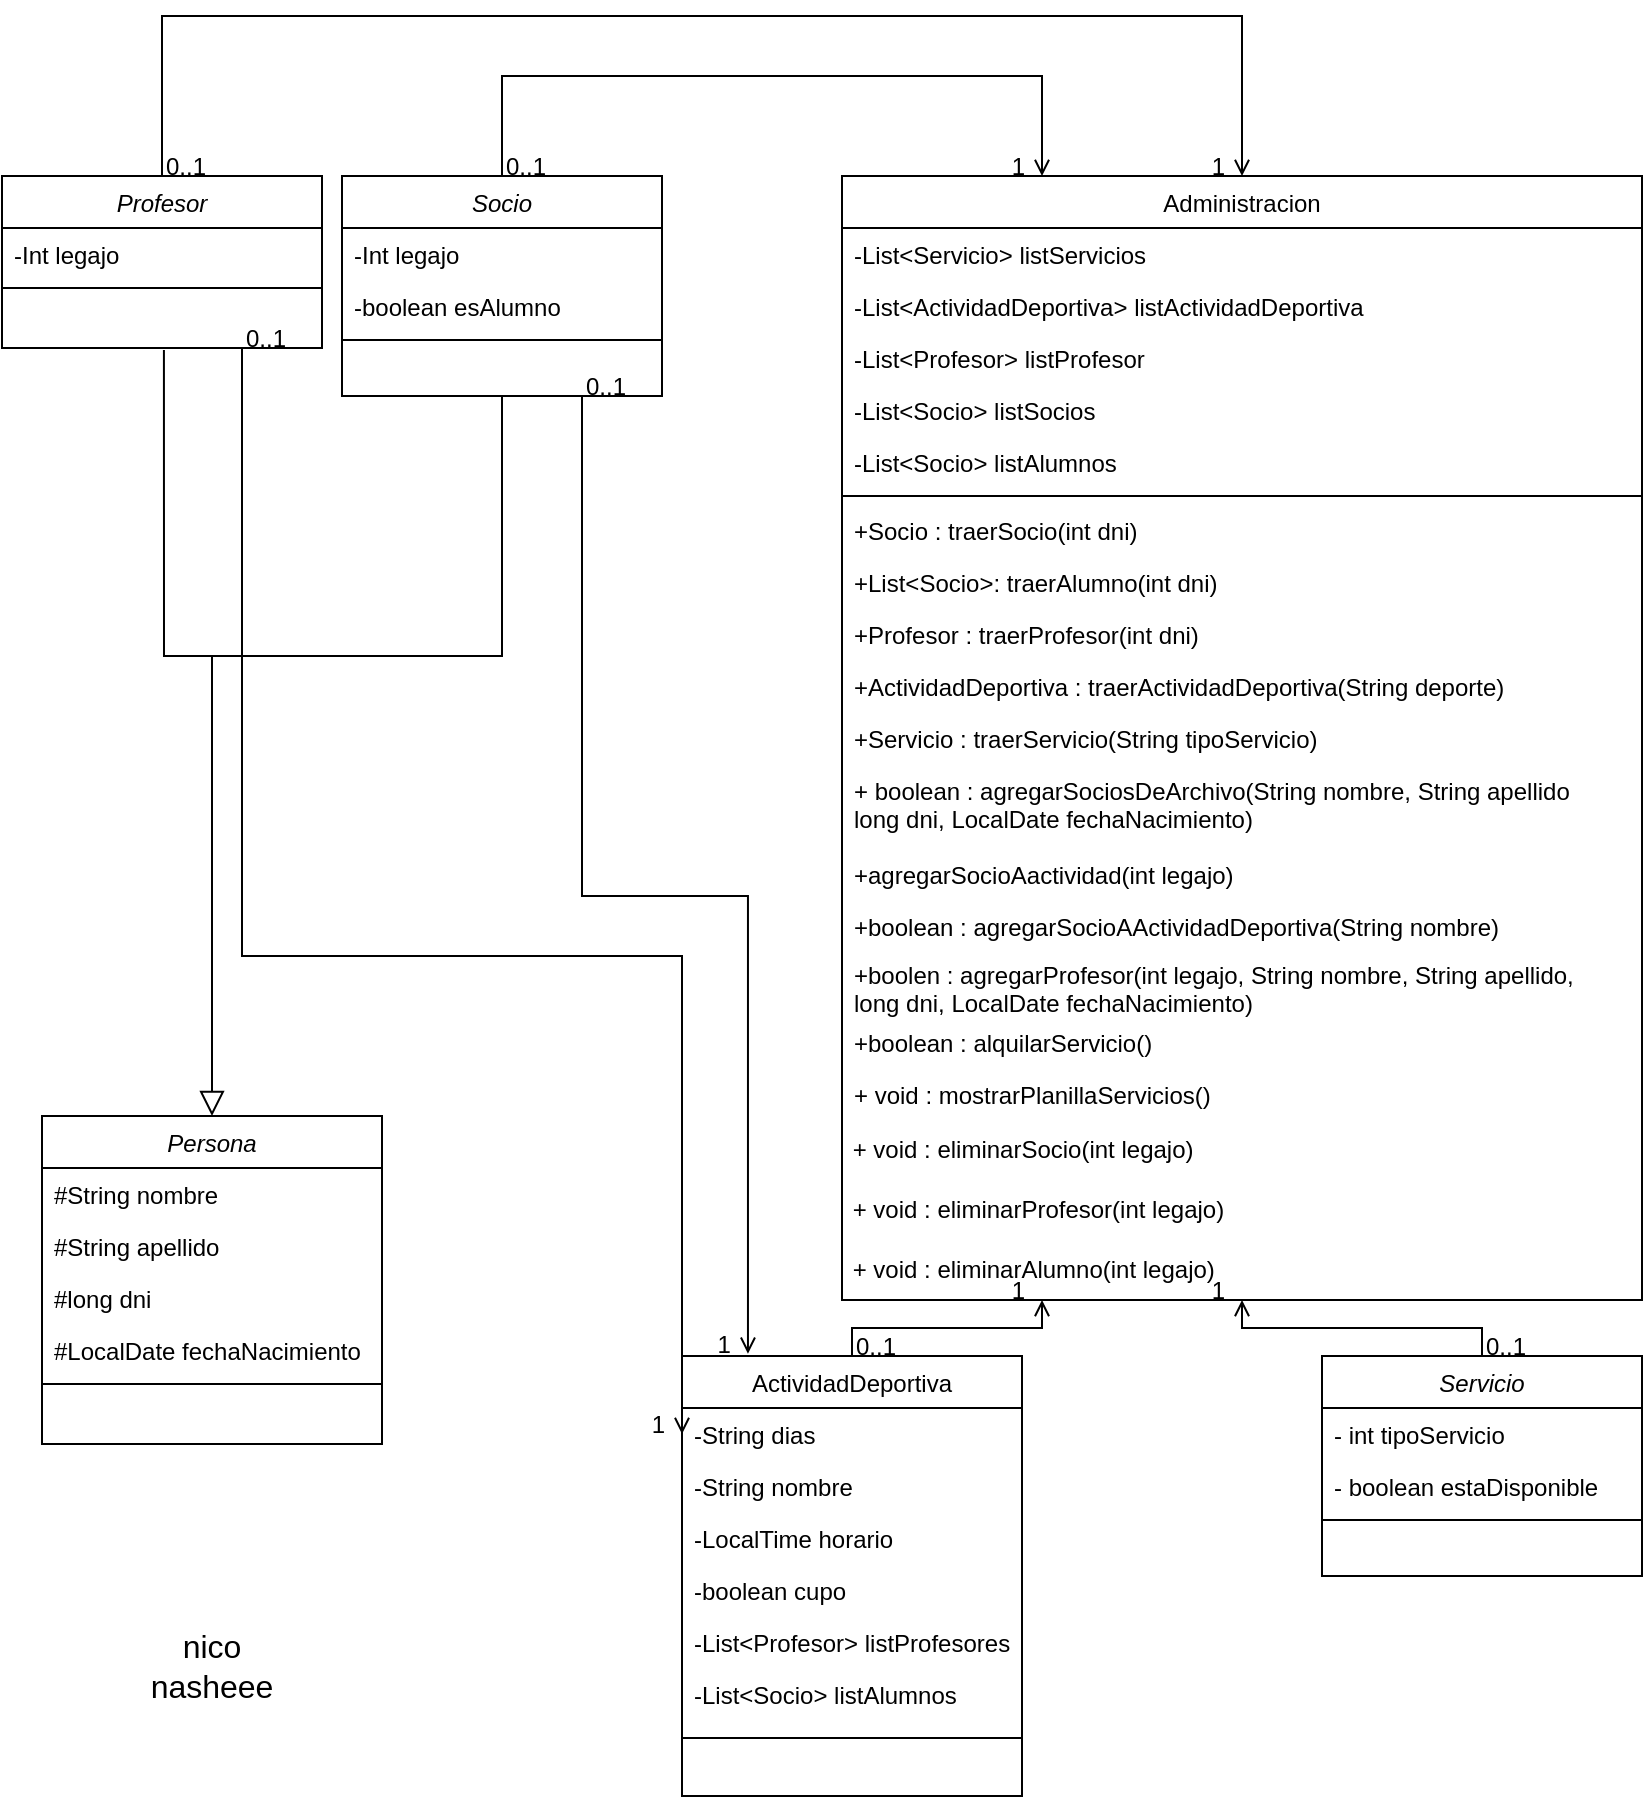 <mxfile version="20.5.3" type="google" pages="2"><diagram id="C5RBs43oDa-KdzZeNtuy" name="Page-1"><mxGraphModel grid="1" page="1" gridSize="10" guides="1" tooltips="1" connect="1" arrows="1" fold="1" pageScale="1" pageWidth="827" pageHeight="1169" math="0" shadow="0"><root><mxCell id="WIyWlLk6GJQsqaUBKTNV-0"/><mxCell id="WIyWlLk6GJQsqaUBKTNV-1" parent="WIyWlLk6GJQsqaUBKTNV-0"/><mxCell id="zkfFHV4jXpPFQw0GAbJ--0" value="Servicio" style="swimlane;fontStyle=2;align=center;verticalAlign=top;childLayout=stackLayout;horizontal=1;startSize=26;horizontalStack=0;resizeParent=1;resizeLast=0;collapsible=1;marginBottom=0;rounded=0;shadow=0;strokeWidth=1;" vertex="1" parent="WIyWlLk6GJQsqaUBKTNV-1"><mxGeometry x="660" y="690" width="160" height="110" as="geometry"><mxRectangle x="230" y="140" width="160" height="26" as="alternateBounds"/></mxGeometry></mxCell><mxCell id="zkfFHV4jXpPFQw0GAbJ--1" value="- int tipoServicio" style="text;align=left;verticalAlign=top;spacingLeft=4;spacingRight=4;overflow=hidden;rotatable=0;points=[[0,0.5],[1,0.5]];portConstraint=eastwest;" vertex="1" parent="zkfFHV4jXpPFQw0GAbJ--0"><mxGeometry y="26" width="160" height="26" as="geometry"/></mxCell><mxCell id="zkfFHV4jXpPFQw0GAbJ--2" value="- boolean estaDisponible" style="text;align=left;verticalAlign=top;spacingLeft=4;spacingRight=4;overflow=hidden;rotatable=0;points=[[0,0.5],[1,0.5]];portConstraint=eastwest;rounded=0;shadow=0;html=0;" vertex="1" parent="zkfFHV4jXpPFQw0GAbJ--0"><mxGeometry y="52" width="160" height="26" as="geometry"/></mxCell><mxCell id="zkfFHV4jXpPFQw0GAbJ--4" value="" style="line;html=1;strokeWidth=1;align=left;verticalAlign=middle;spacingTop=-1;spacingLeft=3;spacingRight=3;rotatable=0;labelPosition=right;points=[];portConstraint=eastwest;" vertex="1" parent="zkfFHV4jXpPFQw0GAbJ--0"><mxGeometry y="78" width="160" height="8" as="geometry"/></mxCell><mxCell id="zkfFHV4jXpPFQw0GAbJ--6" value="ActividadDeportiva" style="swimlane;fontStyle=0;align=center;verticalAlign=top;childLayout=stackLayout;horizontal=1;startSize=26;horizontalStack=0;resizeParent=1;resizeLast=0;collapsible=1;marginBottom=0;rounded=0;shadow=0;strokeWidth=1;" vertex="1" parent="WIyWlLk6GJQsqaUBKTNV-1"><mxGeometry x="340" y="690" width="170" height="220" as="geometry"><mxRectangle x="130" y="380" width="160" height="26" as="alternateBounds"/></mxGeometry></mxCell><mxCell id="zkfFHV4jXpPFQw0GAbJ--7" value="-String dias" style="text;align=left;verticalAlign=top;spacingLeft=4;spacingRight=4;overflow=hidden;rotatable=0;points=[[0,0.5],[1,0.5]];portConstraint=eastwest;" vertex="1" parent="zkfFHV4jXpPFQw0GAbJ--6"><mxGeometry y="26" width="170" height="26" as="geometry"/></mxCell><mxCell id="XNE0qg87pWmB5Pl_UEGd-1" value="-String nombre" style="text;align=left;verticalAlign=top;spacingLeft=4;spacingRight=4;overflow=hidden;rotatable=0;points=[[0,0.5],[1,0.5]];portConstraint=eastwest;" vertex="1" parent="zkfFHV4jXpPFQw0GAbJ--6"><mxGeometry y="52" width="170" height="26" as="geometry"/></mxCell><mxCell id="zkfFHV4jXpPFQw0GAbJ--8" value="-LocalTime horario" style="text;align=left;verticalAlign=top;spacingLeft=4;spacingRight=4;overflow=hidden;rotatable=0;points=[[0,0.5],[1,0.5]];portConstraint=eastwest;rounded=0;shadow=0;html=0;" vertex="1" parent="zkfFHV4jXpPFQw0GAbJ--6"><mxGeometry y="78" width="170" height="26" as="geometry"/></mxCell><mxCell id="x17f25Rz8m3XUP8ivIqx-34" value="-boolean cupo" style="text;align=left;verticalAlign=top;spacingLeft=4;spacingRight=4;overflow=hidden;rotatable=0;points=[[0,0.5],[1,0.5]];portConstraint=eastwest;rounded=0;shadow=0;html=0;" vertex="1" parent="zkfFHV4jXpPFQw0GAbJ--6"><mxGeometry y="104" width="170" height="26" as="geometry"/></mxCell><mxCell id="x17f25Rz8m3XUP8ivIqx-70" value="-List&lt;Profesor&gt; listProfesores" style="text;align=left;verticalAlign=top;spacingLeft=4;spacingRight=4;overflow=hidden;rotatable=0;points=[[0,0.5],[1,0.5]];portConstraint=eastwest;rounded=0;shadow=0;html=0;" vertex="1" parent="zkfFHV4jXpPFQw0GAbJ--6"><mxGeometry y="130" width="170" height="26" as="geometry"/></mxCell><mxCell id="x17f25Rz8m3XUP8ivIqx-69" value="-List&lt;Socio&gt; listAlumnos" style="text;align=left;verticalAlign=top;spacingLeft=4;spacingRight=4;overflow=hidden;rotatable=0;points=[[0,0.5],[1,0.5]];portConstraint=eastwest;rounded=0;shadow=0;html=0;" vertex="1" parent="zkfFHV4jXpPFQw0GAbJ--6"><mxGeometry y="156" width="170" height="26" as="geometry"/></mxCell><mxCell id="zkfFHV4jXpPFQw0GAbJ--9" value="" style="line;html=1;strokeWidth=1;align=left;verticalAlign=middle;spacingTop=-1;spacingLeft=3;spacingRight=3;rotatable=0;labelPosition=right;points=[];portConstraint=eastwest;" vertex="1" parent="zkfFHV4jXpPFQw0GAbJ--6"><mxGeometry y="182" width="170" height="18" as="geometry"/></mxCell><mxCell id="zkfFHV4jXpPFQw0GAbJ--17" value="Administracion" style="swimlane;fontStyle=0;align=center;verticalAlign=top;childLayout=stackLayout;horizontal=1;startSize=26;horizontalStack=0;resizeParent=1;resizeLast=0;collapsible=1;marginBottom=0;rounded=0;shadow=0;strokeWidth=1;" vertex="1" parent="WIyWlLk6GJQsqaUBKTNV-1"><mxGeometry x="420" y="100" width="400" height="562" as="geometry"><mxRectangle x="550" y="140" width="160" height="26" as="alternateBounds"/></mxGeometry></mxCell><mxCell id="zkfFHV4jXpPFQw0GAbJ--18" value="-List&lt;Servicio&gt; listServicios" style="text;align=left;verticalAlign=top;spacingLeft=4;spacingRight=4;overflow=hidden;rotatable=0;points=[[0,0.5],[1,0.5]];portConstraint=eastwest;" vertex="1" parent="zkfFHV4jXpPFQw0GAbJ--17"><mxGeometry y="26" width="400" height="26" as="geometry"/></mxCell><mxCell id="XNE0qg87pWmB5Pl_UEGd-0" value="-List&lt;ActividadDeportiva&gt; listActividadDeportiva" style="text;align=left;verticalAlign=top;spacingLeft=4;spacingRight=4;overflow=hidden;rotatable=0;points=[[0,0.5],[1,0.5]];portConstraint=eastwest;rounded=0;shadow=0;html=0;" vertex="1" parent="zkfFHV4jXpPFQw0GAbJ--17"><mxGeometry y="52" width="400" height="26" as="geometry"/></mxCell><mxCell id="zkfFHV4jXpPFQw0GAbJ--19" value="-List&lt;Profesor&gt; listProfesor" style="text;align=left;verticalAlign=top;spacingLeft=4;spacingRight=4;overflow=hidden;rotatable=0;points=[[0,0.5],[1,0.5]];portConstraint=eastwest;rounded=0;shadow=0;html=0;" vertex="1" parent="zkfFHV4jXpPFQw0GAbJ--17"><mxGeometry y="78" width="400" height="26" as="geometry"/></mxCell><mxCell id="zkfFHV4jXpPFQw0GAbJ--20" value="-List&lt;Socio&gt; listSocios" style="text;align=left;verticalAlign=top;spacingLeft=4;spacingRight=4;overflow=hidden;rotatable=0;points=[[0,0.5],[1,0.5]];portConstraint=eastwest;rounded=0;shadow=0;html=0;" vertex="1" parent="zkfFHV4jXpPFQw0GAbJ--17"><mxGeometry y="104" width="400" height="26" as="geometry"/></mxCell><mxCell id="zkfFHV4jXpPFQw0GAbJ--21" value="-List&lt;Socio&gt; listAlumnos" style="text;align=left;verticalAlign=top;spacingLeft=4;spacingRight=4;overflow=hidden;rotatable=0;points=[[0,0.5],[1,0.5]];portConstraint=eastwest;rounded=0;shadow=0;html=0;" vertex="1" parent="zkfFHV4jXpPFQw0GAbJ--17"><mxGeometry y="130" width="400" height="26" as="geometry"/></mxCell><mxCell id="zkfFHV4jXpPFQw0GAbJ--23" value="" style="line;html=1;strokeWidth=1;align=left;verticalAlign=middle;spacingTop=-1;spacingLeft=3;spacingRight=3;rotatable=0;labelPosition=right;points=[];portConstraint=eastwest;" vertex="1" parent="zkfFHV4jXpPFQw0GAbJ--17"><mxGeometry y="156" width="400" height="8" as="geometry"/></mxCell><mxCell id="zkfFHV4jXpPFQw0GAbJ--24" value="+Socio : traerSocio(int dni)" style="text;align=left;verticalAlign=top;spacingLeft=4;spacingRight=4;overflow=hidden;rotatable=0;points=[[0,0.5],[1,0.5]];portConstraint=eastwest;" vertex="1" parent="zkfFHV4jXpPFQw0GAbJ--17"><mxGeometry y="164" width="400" height="26" as="geometry"/></mxCell><mxCell id="exE996XbVEcxRxH2JYEh-0" value="+List&lt;Socio&gt;: traerAlumno(int dni)" style="text;align=left;verticalAlign=top;spacingLeft=4;spacingRight=4;overflow=hidden;rotatable=0;points=[[0,0.5],[1,0.5]];portConstraint=eastwest;" vertex="1" parent="zkfFHV4jXpPFQw0GAbJ--17"><mxGeometry y="190" width="400" height="26" as="geometry"/></mxCell><mxCell id="x17f25Rz8m3XUP8ivIqx-71" value="+Profesor : traerProfesor(int dni)" style="text;align=left;verticalAlign=top;spacingLeft=4;spacingRight=4;overflow=hidden;rotatable=0;points=[[0,0.5],[1,0.5]];portConstraint=eastwest;" vertex="1" parent="zkfFHV4jXpPFQw0GAbJ--17"><mxGeometry y="216" width="400" height="26" as="geometry"/></mxCell><mxCell id="x17f25Rz8m3XUP8ivIqx-72" value="+ActividadDeportiva : traerActividadDeportiva(String deporte)" style="text;align=left;verticalAlign=top;spacingLeft=4;spacingRight=4;overflow=hidden;rotatable=0;points=[[0,0.5],[1,0.5]];portConstraint=eastwest;" vertex="1" parent="zkfFHV4jXpPFQw0GAbJ--17"><mxGeometry y="242" width="400" height="26" as="geometry"/></mxCell><mxCell id="x17f25Rz8m3XUP8ivIqx-90" value="+Servicio : traerServicio(String tipoServicio)" style="text;align=left;verticalAlign=top;spacingLeft=4;spacingRight=4;overflow=hidden;rotatable=0;points=[[0,0.5],[1,0.5]];portConstraint=eastwest;" vertex="1" parent="zkfFHV4jXpPFQw0GAbJ--17"><mxGeometry y="268" width="400" height="26" as="geometry"/></mxCell><mxCell id="x17f25Rz8m3XUP8ivIqx-73" value="+ boolean : agregarSociosDeArchivo(String nombre, String apellido&#10;long dni, LocalDate fechaNacimiento)" style="text;align=left;verticalAlign=top;spacingLeft=4;spacingRight=4;overflow=hidden;rotatable=0;points=[[0,0.5],[1,0.5]];portConstraint=eastwest;" vertex="1" parent="zkfFHV4jXpPFQw0GAbJ--17"><mxGeometry y="294" width="400" height="42" as="geometry"/></mxCell><mxCell id="x17f25Rz8m3XUP8ivIqx-86" value="+agregarSocioAactividad(int legajo)" style="text;align=left;verticalAlign=top;spacingLeft=4;spacingRight=4;overflow=hidden;rotatable=0;points=[[0,0.5],[1,0.5]];portConstraint=eastwest;" vertex="1" parent="zkfFHV4jXpPFQw0GAbJ--17"><mxGeometry y="336" width="400" height="26" as="geometry"/></mxCell><mxCell id="XNE0qg87pWmB5Pl_UEGd-2" value="+boolean : agregarSocioAActividadDeportiva(String nombre)" style="text;align=left;verticalAlign=top;spacingLeft=4;spacingRight=4;overflow=hidden;rotatable=0;points=[[0,0.5],[1,0.5]];portConstraint=eastwest;" vertex="1" parent="zkfFHV4jXpPFQw0GAbJ--17"><mxGeometry y="362" width="400" height="24" as="geometry"/></mxCell><mxCell id="x17f25Rz8m3XUP8ivIqx-91" value="+boolen : agregarProfesor(int legajo, String nombre, String apellido,&#10;long dni, LocalDate fechaNacimiento)" style="text;align=left;verticalAlign=top;spacingLeft=4;spacingRight=4;overflow=hidden;rotatable=0;points=[[0,0.5],[1,0.5]];portConstraint=eastwest;" vertex="1" parent="zkfFHV4jXpPFQw0GAbJ--17"><mxGeometry y="386" width="400" height="34" as="geometry"/></mxCell><mxCell id="x17f25Rz8m3XUP8ivIqx-89" value="+boolean : alquilarServicio()" style="text;align=left;verticalAlign=top;spacingLeft=4;spacingRight=4;overflow=hidden;rotatable=0;points=[[0,0.5],[1,0.5]];portConstraint=eastwest;" vertex="1" parent="zkfFHV4jXpPFQw0GAbJ--17"><mxGeometry y="420" width="400" height="26" as="geometry"/></mxCell><mxCell id="XNE0qg87pWmB5Pl_UEGd-3" value="+ void : mostrarPlanillaServicios()" style="text;align=left;verticalAlign=top;spacingLeft=4;spacingRight=4;overflow=hidden;rotatable=0;points=[[0,0.5],[1,0.5]];portConstraint=eastwest;" vertex="1" parent="zkfFHV4jXpPFQw0GAbJ--17"><mxGeometry y="446" width="400" height="26" as="geometry"/></mxCell><mxCell id="S9EuDcN0K6Ob1-GVFpNd-0" value="&amp;nbsp;+ void : eliminarSocio(int legajo)" style="text;html=1;strokeColor=none;fillColor=none;align=left;verticalAlign=middle;whiteSpace=wrap;rounded=0;" vertex="1" parent="zkfFHV4jXpPFQw0GAbJ--17"><mxGeometry y="472" width="400" height="30" as="geometry"/></mxCell><mxCell id="S9EuDcN0K6Ob1-GVFpNd-1" value="&amp;nbsp;+ void : eliminarProfesor(int legajo)" style="text;html=1;strokeColor=none;fillColor=none;align=left;verticalAlign=middle;whiteSpace=wrap;rounded=0;" vertex="1" parent="zkfFHV4jXpPFQw0GAbJ--17"><mxGeometry y="502" width="400" height="30" as="geometry"/></mxCell><mxCell id="XNE0qg87pWmB5Pl_UEGd-4" value="&amp;nbsp;+ void : eliminarAlumno(int legajo)" style="text;html=1;strokeColor=none;fillColor=none;align=left;verticalAlign=middle;whiteSpace=wrap;rounded=0;" vertex="1" parent="zkfFHV4jXpPFQw0GAbJ--17"><mxGeometry y="532" width="400" height="30" as="geometry"/></mxCell><mxCell id="zkfFHV4jXpPFQw0GAbJ--26" value="" style="endArrow=open;shadow=0;strokeWidth=1;rounded=0;endFill=1;edgeStyle=elbowEdgeStyle;elbow=vertical;" edge="1" parent="WIyWlLk6GJQsqaUBKTNV-1" source="zkfFHV4jXpPFQw0GAbJ--0" target="zkfFHV4jXpPFQw0GAbJ--17"><mxGeometry x="0.5" y="41" relative="1" as="geometry"><mxPoint x="380" y="192" as="sourcePoint"/><mxPoint x="540" y="192" as="targetPoint"/><mxPoint x="-40" y="32" as="offset"/></mxGeometry></mxCell><mxCell id="zkfFHV4jXpPFQw0GAbJ--27" value="0..1" style="resizable=0;align=left;verticalAlign=bottom;labelBackgroundColor=none;fontSize=12;" connectable="0" vertex="1" parent="zkfFHV4jXpPFQw0GAbJ--26"><mxGeometry x="-1" relative="1" as="geometry"><mxPoint y="4" as="offset"/></mxGeometry></mxCell><mxCell id="zkfFHV4jXpPFQw0GAbJ--28" value="1" style="resizable=0;align=right;verticalAlign=bottom;labelBackgroundColor=none;fontSize=12;" connectable="0" vertex="1" parent="zkfFHV4jXpPFQw0GAbJ--26"><mxGeometry x="1" relative="1" as="geometry"><mxPoint x="-7" y="4" as="offset"/></mxGeometry></mxCell><mxCell id="x17f25Rz8m3XUP8ivIqx-4" value="Profesor" style="swimlane;fontStyle=2;align=center;verticalAlign=top;childLayout=stackLayout;horizontal=1;startSize=26;horizontalStack=0;resizeParent=1;resizeLast=0;collapsible=1;marginBottom=0;rounded=0;shadow=0;strokeWidth=1;" vertex="1" parent="WIyWlLk6GJQsqaUBKTNV-1"><mxGeometry y="100" width="160" height="86" as="geometry"><mxRectangle x="230" y="140" width="160" height="26" as="alternateBounds"/></mxGeometry></mxCell><mxCell id="x17f25Rz8m3XUP8ivIqx-5" value="-Int legajo" style="text;align=left;verticalAlign=top;spacingLeft=4;spacingRight=4;overflow=hidden;rotatable=0;points=[[0,0.5],[1,0.5]];portConstraint=eastwest;" vertex="1" parent="x17f25Rz8m3XUP8ivIqx-4"><mxGeometry y="26" width="160" height="26" as="geometry"/></mxCell><mxCell id="x17f25Rz8m3XUP8ivIqx-8" value="" style="line;html=1;strokeWidth=1;align=left;verticalAlign=middle;spacingTop=-1;spacingLeft=3;spacingRight=3;rotatable=0;labelPosition=right;points=[];portConstraint=eastwest;" vertex="1" parent="x17f25Rz8m3XUP8ivIqx-4"><mxGeometry y="52" width="160" height="8" as="geometry"/></mxCell><mxCell id="x17f25Rz8m3XUP8ivIqx-10" value="Socio" style="swimlane;fontStyle=2;align=center;verticalAlign=top;childLayout=stackLayout;horizontal=1;startSize=26;horizontalStack=0;resizeParent=1;resizeLast=0;collapsible=1;marginBottom=0;rounded=0;shadow=0;strokeWidth=1;" vertex="1" parent="WIyWlLk6GJQsqaUBKTNV-1"><mxGeometry x="170" y="100" width="160" height="110" as="geometry"><mxRectangle x="230" y="140" width="160" height="26" as="alternateBounds"/></mxGeometry></mxCell><mxCell id="x17f25Rz8m3XUP8ivIqx-11" value="-Int legajo" style="text;align=left;verticalAlign=top;spacingLeft=4;spacingRight=4;overflow=hidden;rotatable=0;points=[[0,0.5],[1,0.5]];portConstraint=eastwest;" vertex="1" parent="x17f25Rz8m3XUP8ivIqx-10"><mxGeometry y="26" width="160" height="26" as="geometry"/></mxCell><mxCell id="x17f25Rz8m3XUP8ivIqx-13" value="-boolean esAlumno" style="text;align=left;verticalAlign=top;spacingLeft=4;spacingRight=4;overflow=hidden;rotatable=0;points=[[0,0.5],[1,0.5]];portConstraint=eastwest;rounded=0;shadow=0;html=0;" vertex="1" parent="x17f25Rz8m3XUP8ivIqx-10"><mxGeometry y="52" width="160" height="26" as="geometry"/></mxCell><mxCell id="x17f25Rz8m3XUP8ivIqx-14" value="" style="line;html=1;strokeWidth=1;align=left;verticalAlign=middle;spacingTop=-1;spacingLeft=3;spacingRight=3;rotatable=0;labelPosition=right;points=[];portConstraint=eastwest;" vertex="1" parent="x17f25Rz8m3XUP8ivIqx-10"><mxGeometry y="78" width="160" height="8" as="geometry"/></mxCell><mxCell id="x17f25Rz8m3XUP8ivIqx-25" value="" style="endArrow=open;shadow=0;strokeWidth=1;rounded=0;endFill=1;edgeStyle=elbowEdgeStyle;elbow=vertical;exitX=0.5;exitY=0;exitDx=0;exitDy=0;entryX=0.25;entryY=0;entryDx=0;entryDy=0;" edge="1" parent="WIyWlLk6GJQsqaUBKTNV-1" source="x17f25Rz8m3XUP8ivIqx-10" target="zkfFHV4jXpPFQw0GAbJ--17"><mxGeometry x="0.5" y="41" relative="1" as="geometry"><mxPoint x="560" y="85" as="sourcePoint"/><mxPoint x="680" y="130" as="targetPoint"/><mxPoint x="-40" y="32" as="offset"/><Array as="points"><mxPoint x="640" y="50"/></Array></mxGeometry></mxCell><mxCell id="x17f25Rz8m3XUP8ivIqx-26" value="0..1" style="resizable=0;align=left;verticalAlign=bottom;labelBackgroundColor=none;fontSize=12;" connectable="0" vertex="1" parent="x17f25Rz8m3XUP8ivIqx-25"><mxGeometry x="-1" relative="1" as="geometry"><mxPoint y="4" as="offset"/></mxGeometry></mxCell><mxCell id="x17f25Rz8m3XUP8ivIqx-27" value="1" style="resizable=0;align=right;verticalAlign=bottom;labelBackgroundColor=none;fontSize=12;" connectable="0" vertex="1" parent="x17f25Rz8m3XUP8ivIqx-25"><mxGeometry x="1" relative="1" as="geometry"><mxPoint x="-7" y="4" as="offset"/></mxGeometry></mxCell><mxCell id="x17f25Rz8m3XUP8ivIqx-28" value="" style="endArrow=open;shadow=0;strokeWidth=1;rounded=0;endFill=1;edgeStyle=elbowEdgeStyle;elbow=vertical;entryX=0.5;entryY=0;entryDx=0;entryDy=0;" edge="1" parent="WIyWlLk6GJQsqaUBKTNV-1" source="x17f25Rz8m3XUP8ivIqx-4" target="zkfFHV4jXpPFQw0GAbJ--17"><mxGeometry x="0.5" y="41" relative="1" as="geometry"><mxPoint x="260" y="110" as="sourcePoint"/><mxPoint x="680" y="220" as="targetPoint"/><mxPoint x="-40" y="32" as="offset"/><Array as="points"><mxPoint x="380" y="20"/></Array></mxGeometry></mxCell><mxCell id="x17f25Rz8m3XUP8ivIqx-29" value="0..1" style="resizable=0;align=left;verticalAlign=bottom;labelBackgroundColor=none;fontSize=12;" connectable="0" vertex="1" parent="x17f25Rz8m3XUP8ivIqx-28"><mxGeometry x="-1" relative="1" as="geometry"><mxPoint y="4" as="offset"/></mxGeometry></mxCell><mxCell id="x17f25Rz8m3XUP8ivIqx-30" value="1" style="resizable=0;align=right;verticalAlign=bottom;labelBackgroundColor=none;fontSize=12;" connectable="0" vertex="1" parent="x17f25Rz8m3XUP8ivIqx-28"><mxGeometry x="1" relative="1" as="geometry"><mxPoint x="-7" y="4" as="offset"/></mxGeometry></mxCell><mxCell id="x17f25Rz8m3XUP8ivIqx-41" value="Persona" style="swimlane;fontStyle=2;align=center;verticalAlign=top;childLayout=stackLayout;horizontal=1;startSize=26;horizontalStack=0;resizeParent=1;resizeLast=0;collapsible=1;marginBottom=0;rounded=0;shadow=0;strokeWidth=1;" vertex="1" parent="WIyWlLk6GJQsqaUBKTNV-1"><mxGeometry x="20" y="570" width="170" height="164" as="geometry"><mxRectangle x="230" y="140" width="160" height="26" as="alternateBounds"/></mxGeometry></mxCell><mxCell id="x17f25Rz8m3XUP8ivIqx-42" value="#String nombre" style="text;align=left;verticalAlign=top;spacingLeft=4;spacingRight=4;overflow=hidden;rotatable=0;points=[[0,0.5],[1,0.5]];portConstraint=eastwest;" vertex="1" parent="x17f25Rz8m3XUP8ivIqx-41"><mxGeometry y="26" width="170" height="26" as="geometry"/></mxCell><mxCell id="x17f25Rz8m3XUP8ivIqx-43" value="#String apellido" style="text;align=left;verticalAlign=top;spacingLeft=4;spacingRight=4;overflow=hidden;rotatable=0;points=[[0,0.5],[1,0.5]];portConstraint=eastwest;rounded=0;shadow=0;html=0;" vertex="1" parent="x17f25Rz8m3XUP8ivIqx-41"><mxGeometry y="52" width="170" height="26" as="geometry"/></mxCell><mxCell id="x17f25Rz8m3XUP8ivIqx-44" value="#long dni" style="text;align=left;verticalAlign=top;spacingLeft=4;spacingRight=4;overflow=hidden;rotatable=0;points=[[0,0.5],[1,0.5]];portConstraint=eastwest;rounded=0;shadow=0;html=0;" vertex="1" parent="x17f25Rz8m3XUP8ivIqx-41"><mxGeometry y="78" width="170" height="26" as="geometry"/></mxCell><mxCell id="x17f25Rz8m3XUP8ivIqx-53" value="#LocalDate fechaNacimiento" style="text;align=left;verticalAlign=top;spacingLeft=4;spacingRight=4;overflow=hidden;rotatable=0;points=[[0,0.5],[1,0.5]];portConstraint=eastwest;rounded=0;shadow=0;html=0;" vertex="1" parent="x17f25Rz8m3XUP8ivIqx-41"><mxGeometry y="104" width="170" height="26" as="geometry"/></mxCell><mxCell id="x17f25Rz8m3XUP8ivIqx-45" value="" style="line;html=1;strokeWidth=1;align=left;verticalAlign=middle;spacingTop=-1;spacingLeft=3;spacingRight=3;rotatable=0;labelPosition=right;points=[];portConstraint=eastwest;" vertex="1" parent="x17f25Rz8m3XUP8ivIqx-41"><mxGeometry y="130" width="170" height="8" as="geometry"/></mxCell><mxCell id="x17f25Rz8m3XUP8ivIqx-51" value="" style="endArrow=block;endSize=10;endFill=0;shadow=0;strokeWidth=1;rounded=0;edgeStyle=elbowEdgeStyle;elbow=vertical;entryX=0.5;entryY=0;entryDx=0;entryDy=0;exitX=0.5;exitY=1;exitDx=0;exitDy=0;" edge="1" parent="WIyWlLk6GJQsqaUBKTNV-1" source="x17f25Rz8m3XUP8ivIqx-10" target="x17f25Rz8m3XUP8ivIqx-41"><mxGeometry width="160" relative="1" as="geometry"><mxPoint x="250" y="240" as="sourcePoint"/><mxPoint x="330" y="340" as="targetPoint"/><Array as="points"><mxPoint x="180" y="340"/></Array></mxGeometry></mxCell><mxCell id="x17f25Rz8m3XUP8ivIqx-58" value="" style="endArrow=open;shadow=0;strokeWidth=1;rounded=0;endFill=1;edgeStyle=elbowEdgeStyle;elbow=vertical;exitX=0.5;exitY=0;exitDx=0;exitDy=0;entryX=0.25;entryY=1;entryDx=0;entryDy=0;" edge="1" parent="WIyWlLk6GJQsqaUBKTNV-1" source="zkfFHV4jXpPFQw0GAbJ--6" target="zkfFHV4jXpPFQw0GAbJ--17"><mxGeometry x="0.5" y="41" relative="1" as="geometry"><mxPoint x="750" y="457" as="sourcePoint"/><mxPoint x="750" y="352" as="targetPoint"/><mxPoint x="-40" y="32" as="offset"/></mxGeometry></mxCell><mxCell id="x17f25Rz8m3XUP8ivIqx-59" value="0..1" style="resizable=0;align=left;verticalAlign=bottom;labelBackgroundColor=none;fontSize=12;" connectable="0" vertex="1" parent="x17f25Rz8m3XUP8ivIqx-58"><mxGeometry x="-1" relative="1" as="geometry"><mxPoint y="4" as="offset"/></mxGeometry></mxCell><mxCell id="x17f25Rz8m3XUP8ivIqx-60" value="1" style="resizable=0;align=right;verticalAlign=bottom;labelBackgroundColor=none;fontSize=12;" connectable="0" vertex="1" parent="x17f25Rz8m3XUP8ivIqx-58"><mxGeometry x="1" relative="1" as="geometry"><mxPoint x="-7" y="4" as="offset"/></mxGeometry></mxCell><mxCell id="x17f25Rz8m3XUP8ivIqx-62" value="" style="endArrow=none;html=1;rounded=0;entryX=0.506;entryY=1.038;entryDx=0;entryDy=0;entryPerimeter=0;" edge="1" parent="WIyWlLk6GJQsqaUBKTNV-1"><mxGeometry width="50" height="50" relative="1" as="geometry"><mxPoint x="110" y="340" as="sourcePoint"/><mxPoint x="80.96" y="186.988" as="targetPoint"/><Array as="points"><mxPoint x="81" y="340"/></Array></mxGeometry></mxCell><mxCell id="x17f25Rz8m3XUP8ivIqx-63" value="" style="endArrow=open;shadow=0;strokeWidth=1;rounded=0;endFill=1;edgeStyle=elbowEdgeStyle;elbow=vertical;exitX=0.75;exitY=1;exitDx=0;exitDy=0;entryX=0.194;entryY=-0.005;entryDx=0;entryDy=0;entryPerimeter=0;" edge="1" parent="WIyWlLk6GJQsqaUBKTNV-1" source="x17f25Rz8m3XUP8ivIqx-10" target="zkfFHV4jXpPFQw0GAbJ--6"><mxGeometry x="0.5" y="41" relative="1" as="geometry"><mxPoint x="200" y="469" as="sourcePoint"/><mxPoint x="370" y="370" as="targetPoint"/><mxPoint x="-40" y="32" as="offset"/><Array as="points"><mxPoint x="460" y="460"/><mxPoint x="440" y="430"/><mxPoint x="410" y="419"/></Array></mxGeometry></mxCell><mxCell id="x17f25Rz8m3XUP8ivIqx-64" value="0..1" style="resizable=0;align=left;verticalAlign=bottom;labelBackgroundColor=none;fontSize=12;" connectable="0" vertex="1" parent="x17f25Rz8m3XUP8ivIqx-63"><mxGeometry x="-1" relative="1" as="geometry"><mxPoint y="4" as="offset"/></mxGeometry></mxCell><mxCell id="x17f25Rz8m3XUP8ivIqx-65" value="1" style="resizable=0;align=right;verticalAlign=bottom;labelBackgroundColor=none;fontSize=12;" connectable="0" vertex="1" parent="x17f25Rz8m3XUP8ivIqx-63"><mxGeometry x="1" relative="1" as="geometry"><mxPoint x="-7" y="4" as="offset"/></mxGeometry></mxCell><mxCell id="x17f25Rz8m3XUP8ivIqx-66" value="" style="endArrow=open;shadow=0;strokeWidth=1;rounded=0;endFill=1;edgeStyle=elbowEdgeStyle;elbow=vertical;exitX=0.75;exitY=1;exitDx=0;exitDy=0;entryX=0;entryY=0.5;entryDx=0;entryDy=0;" edge="1" parent="WIyWlLk6GJQsqaUBKTNV-1" source="x17f25Rz8m3XUP8ivIqx-4" target="zkfFHV4jXpPFQw0GAbJ--7"><mxGeometry x="0.5" y="41" relative="1" as="geometry"><mxPoint x="143.04" y="188.002" as="sourcePoint"/><mxPoint x="481" y="530" as="targetPoint"/><mxPoint x="-40" y="32" as="offset"/><Array as="points"><mxPoint x="260" y="490"/><mxPoint x="390" y="570"/><mxPoint x="330" y="530"/><mxPoint x="430" y="530"/><mxPoint x="450" y="530"/><mxPoint x="340" y="530"/><mxPoint x="320" y="510"/></Array></mxGeometry></mxCell><mxCell id="x17f25Rz8m3XUP8ivIqx-67" value="0..1" style="resizable=0;align=left;verticalAlign=bottom;labelBackgroundColor=none;fontSize=12;" connectable="0" vertex="1" parent="x17f25Rz8m3XUP8ivIqx-66"><mxGeometry x="-1" relative="1" as="geometry"><mxPoint y="4" as="offset"/></mxGeometry></mxCell><mxCell id="x17f25Rz8m3XUP8ivIqx-68" value="1" style="resizable=0;align=right;verticalAlign=bottom;labelBackgroundColor=none;fontSize=12;" connectable="0" vertex="1" parent="x17f25Rz8m3XUP8ivIqx-66"><mxGeometry x="1" relative="1" as="geometry"><mxPoint x="-7" y="4" as="offset"/></mxGeometry></mxCell><mxCell id="XNE0qg87pWmB5Pl_UEGd-5" value="nico nasheee" style="text;strokeColor=none;fillColor=none;html=1;align=center;verticalAlign=middle;whiteSpace=wrap;rounded=0;fontSize=16;" vertex="1" parent="WIyWlLk6GJQsqaUBKTNV-1"><mxGeometry x="75" y="830" width="60" height="30" as="geometry"/></mxCell></root></mxGraphModel></diagram><diagram id="YiRqUSEZs_37seyHpNsi" name="Página-2"><mxGraphModel grid="1" page="1" gridSize="10" guides="1" tooltips="1" connect="1" arrows="1" fold="1" pageScale="1" pageWidth="827" pageHeight="1169" math="0" shadow="0"><root><mxCell id="0"/><mxCell id="1" parent="0"/><mxCell id="L7xYwMaLUtFZsD18Kfn0-1" value="Administracion" style="swimlane;fontStyle=0;align=center;verticalAlign=top;childLayout=stackLayout;horizontal=1;startSize=26;horizontalStack=0;resizeParent=1;resizeLast=0;collapsible=1;marginBottom=0;rounded=0;shadow=0;strokeWidth=1;" vertex="1" parent="1"><mxGeometry x="910" y="182" width="400" height="686" as="geometry"><mxRectangle x="550" y="140" width="160" height="26" as="alternateBounds"/></mxGeometry></mxCell><mxCell id="L7xYwMaLUtFZsD18Kfn0-2" value="-List&lt;Servicio&gt; listServicios" style="text;align=left;verticalAlign=top;spacingLeft=4;spacingRight=4;overflow=hidden;rotatable=0;points=[[0,0.5],[1,0.5]];portConstraint=eastwest;" vertex="1" parent="L7xYwMaLUtFZsD18Kfn0-1"><mxGeometry y="26" width="400" height="26" as="geometry"/></mxCell><mxCell id="L7xYwMaLUtFZsD18Kfn0-3" value="-List&lt;ActividadDeportiva&gt; listActividadDeportiva" style="text;align=left;verticalAlign=top;spacingLeft=4;spacingRight=4;overflow=hidden;rotatable=0;points=[[0,0.5],[1,0.5]];portConstraint=eastwest;rounded=0;shadow=0;html=0;" vertex="1" parent="L7xYwMaLUtFZsD18Kfn0-1"><mxGeometry y="52" width="400" height="26" as="geometry"/></mxCell><mxCell id="L7xYwMaLUtFZsD18Kfn0-4" value="-List&lt;Profesor&gt; listProfesores" style="text;align=left;verticalAlign=top;spacingLeft=4;spacingRight=4;overflow=hidden;rotatable=0;points=[[0,0.5],[1,0.5]];portConstraint=eastwest;rounded=0;shadow=0;html=0;" vertex="1" parent="L7xYwMaLUtFZsD18Kfn0-1"><mxGeometry y="78" width="400" height="26" as="geometry"/></mxCell><mxCell id="L7xYwMaLUtFZsD18Kfn0-5" value="-List&lt;Socio&gt; listSocios" style="text;align=left;verticalAlign=top;spacingLeft=4;spacingRight=4;overflow=hidden;rotatable=0;points=[[0,0.5],[1,0.5]];portConstraint=eastwest;rounded=0;shadow=0;html=0;" vertex="1" parent="L7xYwMaLUtFZsD18Kfn0-1"><mxGeometry y="104" width="400" height="26" as="geometry"/></mxCell><mxCell id="L7xYwMaLUtFZsD18Kfn0-7" value="" style="line;html=1;strokeWidth=1;align=left;verticalAlign=middle;spacingTop=-1;spacingLeft=3;spacingRight=3;rotatable=0;labelPosition=right;points=[];portConstraint=eastwest;" vertex="1" parent="L7xYwMaLUtFZsD18Kfn0-1"><mxGeometry y="130" width="400" height="8" as="geometry"/></mxCell><mxCell id="L7xYwMaLUtFZsD18Kfn0-8" value="+Socio: traerSocio(long dni)" style="text;align=left;verticalAlign=top;spacingLeft=4;spacingRight=4;overflow=hidden;rotatable=0;points=[[0,0.5],[1,0.5]];portConstraint=eastwest;" vertex="1" parent="L7xYwMaLUtFZsD18Kfn0-1"><mxGeometry y="138" width="400" height="26" as="geometry"/></mxCell><mxCell id="L7xYwMaLUtFZsD18Kfn0-9" value="+Socio: traerAlumno(long dni, String ActividadDeportiva)" style="text;align=left;verticalAlign=top;spacingLeft=4;spacingRight=4;overflow=hidden;rotatable=0;points=[[0,0.5],[1,0.5]];portConstraint=eastwest;" vertex="1" parent="L7xYwMaLUtFZsD18Kfn0-1"><mxGeometry y="164" width="400" height="26" as="geometry"/></mxCell><mxCell id="L7xYwMaLUtFZsD18Kfn0-10" value="+Profesor: traerProfesor(long dni)" style="text;align=left;verticalAlign=top;spacingLeft=4;spacingRight=4;overflow=hidden;rotatable=0;points=[[0,0.5],[1,0.5]];portConstraint=eastwest;" vertex="1" parent="L7xYwMaLUtFZsD18Kfn0-1"><mxGeometry y="190" width="400" height="26" as="geometry"/></mxCell><mxCell id="L7xYwMaLUtFZsD18Kfn0-11" value="+ActividadDeportiva: traerActividadDeportiva(String nombre)" style="text;align=left;verticalAlign=top;spacingLeft=4;spacingRight=4;overflow=hidden;rotatable=0;points=[[0,0.5],[1,0.5]];portConstraint=eastwest;" vertex="1" parent="L7xYwMaLUtFZsD18Kfn0-1"><mxGeometry y="216" width="400" height="26" as="geometry"/></mxCell><mxCell id="L7xYwMaLUtFZsD18Kfn0-12" value="+Servicio: traerServicio(String tipoServicio)" style="text;align=left;verticalAlign=top;spacingLeft=4;spacingRight=4;overflow=hidden;rotatable=0;points=[[0,0.5],[1,0.5]];portConstraint=eastwest;" vertex="1" parent="L7xYwMaLUtFZsD18Kfn0-1"><mxGeometry y="242" width="400" height="26" as="geometry"/></mxCell><mxCell id="L7xYwMaLUtFZsD18Kfn0-13" value="+boolean: agregarSocio()" style="text;align=left;verticalAlign=top;spacingLeft=4;spacingRight=4;overflow=hidden;rotatable=0;points=[[0,0.5],[1,0.5]];portConstraint=eastwest;" vertex="1" parent="L7xYwMaLUtFZsD18Kfn0-1"><mxGeometry y="268" width="400" height="22" as="geometry"/></mxCell><mxCell id="L7xYwMaLUtFZsD18Kfn0-14" value="+boolean: agregarSocioAactividadDeportiva()" style="text;align=left;verticalAlign=top;spacingLeft=4;spacingRight=4;overflow=hidden;rotatable=0;points=[[0,0.5],[1,0.5]];portConstraint=eastwest;" vertex="1" parent="L7xYwMaLUtFZsD18Kfn0-1"><mxGeometry y="290" width="400" height="26" as="geometry"/></mxCell><mxCell id="L7xYwMaLUtFZsD18Kfn0-19" value="&amp;nbsp;+boolean: eliminarSocio()" style="text;html=1;strokeColor=none;fillColor=none;align=left;verticalAlign=middle;whiteSpace=wrap;rounded=0;" vertex="1" parent="L7xYwMaLUtFZsD18Kfn0-1"><mxGeometry y="316" width="400" height="24" as="geometry"/></mxCell><mxCell id="L7xYwMaLUtFZsD18Kfn0-25" value="+void: mostrarSocios()" style="text;align=left;verticalAlign=top;spacingLeft=4;spacingRight=4;overflow=hidden;rotatable=0;points=[[0,0.5],[1,0.5]];portConstraint=eastwest;" vertex="1" parent="L7xYwMaLUtFZsD18Kfn0-1"><mxGeometry y="340" width="400" height="24" as="geometry"/></mxCell><mxCell id="L7xYwMaLUtFZsD18Kfn0-15" value="+boolean: agregarNuevoProfesor()" style="text;align=left;verticalAlign=top;spacingLeft=4;spacingRight=4;overflow=hidden;rotatable=0;points=[[0,0.5],[1,0.5]];portConstraint=eastwest;" vertex="1" parent="L7xYwMaLUtFZsD18Kfn0-1"><mxGeometry y="364" width="400" height="24" as="geometry"/></mxCell><mxCell id="L7xYwMaLUtFZsD18Kfn0-16" value="+boolean: agregarProfesorAactividadDeportiva(long dni)" style="text;align=left;verticalAlign=top;spacingLeft=4;spacingRight=4;overflow=hidden;rotatable=0;points=[[0,0.5],[1,0.5]];portConstraint=eastwest;" vertex="1" parent="L7xYwMaLUtFZsD18Kfn0-1"><mxGeometry y="388" width="400" height="26" as="geometry"/></mxCell><mxCell id="L7xYwMaLUtFZsD18Kfn0-20" value="&amp;nbsp;+void: eliminarProfesor()" style="text;html=1;strokeColor=none;fillColor=none;align=left;verticalAlign=middle;whiteSpace=wrap;rounded=0;" vertex="1" parent="L7xYwMaLUtFZsD18Kfn0-1"><mxGeometry y="414" width="400" height="22" as="geometry"/></mxCell><mxCell id="L7xYwMaLUtFZsD18Kfn0-26" value="+void: mostrarProfesores()" style="text;align=left;verticalAlign=top;spacingLeft=4;spacingRight=4;overflow=hidden;rotatable=0;points=[[0,0.5],[1,0.5]];portConstraint=eastwest;" vertex="1" parent="L7xYwMaLUtFZsD18Kfn0-1"><mxGeometry y="436" width="400" height="24" as="geometry"/></mxCell><mxCell id="L7xYwMaLUtFZsD18Kfn0-27" value="+void: mostrarActividadDeportiva()" style="text;align=left;verticalAlign=top;spacingLeft=4;spacingRight=4;overflow=hidden;rotatable=0;points=[[0,0.5],[1,0.5]];portConstraint=eastwest;" vertex="1" parent="L7xYwMaLUtFZsD18Kfn0-1"><mxGeometry y="460" width="400" height="24" as="geometry"/></mxCell><mxCell id="L7xYwMaLUtFZsD18Kfn0-17" value="+void: alquilar()" style="text;align=left;verticalAlign=top;spacingLeft=4;spacingRight=4;overflow=hidden;rotatable=0;points=[[0,0.5],[1,0.5]];portConstraint=eastwest;" vertex="1" parent="L7xYwMaLUtFZsD18Kfn0-1"><mxGeometry y="484" width="400" height="26" as="geometry"/></mxCell><mxCell id="L7xYwMaLUtFZsD18Kfn0-18" value="+void: mostrarPlanillaServicios()" style="text;align=left;verticalAlign=top;spacingLeft=4;spacingRight=4;overflow=hidden;rotatable=0;points=[[0,0.5],[1,0.5]];portConstraint=eastwest;" vertex="1" parent="L7xYwMaLUtFZsD18Kfn0-1"><mxGeometry y="510" width="400" height="26" as="geometry"/></mxCell><mxCell id="L7xYwMaLUtFZsD18Kfn0-28" value="&amp;nbsp;+void: agregar_socio_a_txt(String archivo)" style="text;html=1;strokeColor=none;fillColor=none;align=left;verticalAlign=middle;whiteSpace=wrap;rounded=0;" vertex="1" parent="L7xYwMaLUtFZsD18Kfn0-1"><mxGeometry y="536" width="400" height="30" as="geometry"/></mxCell><mxCell id="L7xYwMaLUtFZsD18Kfn0-21" value="&amp;nbsp;+void: agregar_profesores_a_txt(String archivo)" style="text;html=1;strokeColor=none;fillColor=none;align=left;verticalAlign=middle;whiteSpace=wrap;rounded=0;" vertex="1" parent="L7xYwMaLUtFZsD18Kfn0-1"><mxGeometry y="566" width="400" height="30" as="geometry"/></mxCell><mxCell id="L7xYwMaLUtFZsD18Kfn0-29" value="&amp;nbsp;+void: agregar_alumnos_a_txt(String archivo)" style="text;html=1;strokeColor=none;fillColor=none;align=left;verticalAlign=middle;whiteSpace=wrap;rounded=0;" vertex="1" parent="L7xYwMaLUtFZsD18Kfn0-1"><mxGeometry y="596" width="400" height="30" as="geometry"/></mxCell><mxCell id="L7xYwMaLUtFZsD18Kfn0-30" value="&amp;nbsp;+void: agregar_servicios_a_txt(String archivo)" style="text;html=1;strokeColor=none;fillColor=none;align=left;verticalAlign=middle;whiteSpace=wrap;rounded=0;" vertex="1" parent="L7xYwMaLUtFZsD18Kfn0-1"><mxGeometry y="626" width="400" height="30" as="geometry"/></mxCell><mxCell id="LtNzE9pWYzz-OeuTKqgK-1" value="&amp;nbsp;+void: agregar_actividad_a_txt(String archivo)" style="text;html=1;strokeColor=none;fillColor=none;align=left;verticalAlign=middle;whiteSpace=wrap;rounded=0;" vertex="1" parent="L7xYwMaLUtFZsD18Kfn0-1"><mxGeometry y="656" width="400" height="30" as="geometry"/></mxCell><mxCell id="SOI6NsEm6UgmdakBOsWn-1" value="ActividadDeportiva" style="swimlane;fontStyle=0;align=center;verticalAlign=top;childLayout=stackLayout;horizontal=1;startSize=26;horizontalStack=0;resizeParent=1;resizeLast=0;collapsible=1;marginBottom=0;rounded=0;shadow=0;strokeWidth=1;" vertex="1" parent="1"><mxGeometry x="620" y="680" width="170" height="220" as="geometry"><mxRectangle x="130" y="380" width="160" height="26" as="alternateBounds"/></mxGeometry></mxCell><mxCell id="SOI6NsEm6UgmdakBOsWn-2" value="-String dias" style="text;align=left;verticalAlign=top;spacingLeft=4;spacingRight=4;overflow=hidden;rotatable=0;points=[[0,0.5],[1,0.5]];portConstraint=eastwest;" vertex="1" parent="SOI6NsEm6UgmdakBOsWn-1"><mxGeometry y="26" width="170" height="26" as="geometry"/></mxCell><mxCell id="SOI6NsEm6UgmdakBOsWn-3" value="-String nombre" style="text;align=left;verticalAlign=top;spacingLeft=4;spacingRight=4;overflow=hidden;rotatable=0;points=[[0,0.5],[1,0.5]];portConstraint=eastwest;" vertex="1" parent="SOI6NsEm6UgmdakBOsWn-1"><mxGeometry y="52" width="170" height="26" as="geometry"/></mxCell><mxCell id="SOI6NsEm6UgmdakBOsWn-4" value="-LocalTime horario" style="text;align=left;verticalAlign=top;spacingLeft=4;spacingRight=4;overflow=hidden;rotatable=0;points=[[0,0.5],[1,0.5]];portConstraint=eastwest;rounded=0;shadow=0;html=0;" vertex="1" parent="SOI6NsEm6UgmdakBOsWn-1"><mxGeometry y="78" width="170" height="26" as="geometry"/></mxCell><mxCell id="SOI6NsEm6UgmdakBOsWn-5" value="-boolean cupo" style="text;align=left;verticalAlign=top;spacingLeft=4;spacingRight=4;overflow=hidden;rotatable=0;points=[[0,0.5],[1,0.5]];portConstraint=eastwest;rounded=0;shadow=0;html=0;" vertex="1" parent="SOI6NsEm6UgmdakBOsWn-1"><mxGeometry y="104" width="170" height="26" as="geometry"/></mxCell><mxCell id="SOI6NsEm6UgmdakBOsWn-6" value="-List&lt;Profesor&gt; listProfesores" style="text;align=left;verticalAlign=top;spacingLeft=4;spacingRight=4;overflow=hidden;rotatable=0;points=[[0,0.5],[1,0.5]];portConstraint=eastwest;rounded=0;shadow=0;html=0;" vertex="1" parent="SOI6NsEm6UgmdakBOsWn-1"><mxGeometry y="130" width="170" height="26" as="geometry"/></mxCell><mxCell id="SOI6NsEm6UgmdakBOsWn-7" value="-List&lt;Socio&gt; listAlumnos" style="text;align=left;verticalAlign=top;spacingLeft=4;spacingRight=4;overflow=hidden;rotatable=0;points=[[0,0.5],[1,0.5]];portConstraint=eastwest;rounded=0;shadow=0;html=0;" vertex="1" parent="SOI6NsEm6UgmdakBOsWn-1"><mxGeometry y="156" width="170" height="26" as="geometry"/></mxCell><mxCell id="SOI6NsEm6UgmdakBOsWn-8" value="" style="line;html=1;strokeWidth=1;align=left;verticalAlign=middle;spacingTop=-1;spacingLeft=3;spacingRight=3;rotatable=0;labelPosition=right;points=[];portConstraint=eastwest;" vertex="1" parent="SOI6NsEm6UgmdakBOsWn-1"><mxGeometry y="182" width="170" height="18" as="geometry"/></mxCell><mxCell id="YeN_k_qd59UhElUTiZKt-1" value="Persona" style="swimlane;fontStyle=2;align=center;verticalAlign=top;childLayout=stackLayout;horizontal=1;startSize=26;horizontalStack=0;resizeParent=1;resizeLast=0;collapsible=1;marginBottom=0;rounded=0;shadow=0;strokeWidth=1;" vertex="1" parent="1"><mxGeometry x="380" y="160" width="170" height="164" as="geometry"><mxRectangle x="230" y="140" width="160" height="26" as="alternateBounds"/></mxGeometry></mxCell><mxCell id="YeN_k_qd59UhElUTiZKt-2" value="#String nombre" style="text;align=left;verticalAlign=top;spacingLeft=4;spacingRight=4;overflow=hidden;rotatable=0;points=[[0,0.5],[1,0.5]];portConstraint=eastwest;" vertex="1" parent="YeN_k_qd59UhElUTiZKt-1"><mxGeometry y="26" width="170" height="26" as="geometry"/></mxCell><mxCell id="YeN_k_qd59UhElUTiZKt-3" value="#String apellido" style="text;align=left;verticalAlign=top;spacingLeft=4;spacingRight=4;overflow=hidden;rotatable=0;points=[[0,0.5],[1,0.5]];portConstraint=eastwest;rounded=0;shadow=0;html=0;" vertex="1" parent="YeN_k_qd59UhElUTiZKt-1"><mxGeometry y="52" width="170" height="26" as="geometry"/></mxCell><mxCell id="YeN_k_qd59UhElUTiZKt-4" value="#long dni" style="text;align=left;verticalAlign=top;spacingLeft=4;spacingRight=4;overflow=hidden;rotatable=0;points=[[0,0.5],[1,0.5]];portConstraint=eastwest;rounded=0;shadow=0;html=0;" vertex="1" parent="YeN_k_qd59UhElUTiZKt-1"><mxGeometry y="78" width="170" height="26" as="geometry"/></mxCell><mxCell id="YeN_k_qd59UhElUTiZKt-5" value="#LocalDate fechaNacimiento" style="text;align=left;verticalAlign=top;spacingLeft=4;spacingRight=4;overflow=hidden;rotatable=0;points=[[0,0.5],[1,0.5]];portConstraint=eastwest;rounded=0;shadow=0;html=0;" vertex="1" parent="YeN_k_qd59UhElUTiZKt-1"><mxGeometry y="104" width="170" height="26" as="geometry"/></mxCell><mxCell id="YeN_k_qd59UhElUTiZKt-6" value="" style="line;html=1;strokeWidth=1;align=left;verticalAlign=middle;spacingTop=-1;spacingLeft=3;spacingRight=3;rotatable=0;labelPosition=right;points=[];portConstraint=eastwest;" vertex="1" parent="YeN_k_qd59UhElUTiZKt-1"><mxGeometry y="130" width="170" height="8" as="geometry"/></mxCell><mxCell id="hoibQFWBw1OQKLRQQggi-2" style="edgeStyle=orthogonalEdgeStyle;rounded=0;orthogonalLoop=1;jettySize=auto;html=1;entryX=0.5;entryY=1;entryDx=0;entryDy=0;endArrow=block;endFill=0;" edge="1" parent="1" source="M52cAdERSCpT6pxTwVJp-1" target="YeN_k_qd59UhElUTiZKt-1"><mxGeometry relative="1" as="geometry"><Array as="points"><mxPoint x="350" y="360"/><mxPoint x="465" y="360"/></Array></mxGeometry></mxCell><mxCell id="xXQ0xoasz7SNDDbDk6W5-1" style="edgeStyle=none;rounded=0;orthogonalLoop=1;jettySize=auto;html=1;entryX=0;entryY=0.5;entryDx=0;entryDy=0;endArrow=open;endFill=0;" edge="1" parent="1" source="M52cAdERSCpT6pxTwVJp-1" target="SOI6NsEm6UgmdakBOsWn-6"><mxGeometry relative="1" as="geometry"><Array as="points"><mxPoint x="350" y="660"/><mxPoint x="350" y="750"/><mxPoint x="350" y="800"/><mxPoint x="350" y="823"/></Array></mxGeometry></mxCell><mxCell id="M52cAdERSCpT6pxTwVJp-1" value="Profesor" style="swimlane;fontStyle=2;align=center;verticalAlign=top;childLayout=stackLayout;horizontal=1;startSize=26;horizontalStack=0;resizeParent=1;resizeLast=0;collapsible=1;marginBottom=0;rounded=0;shadow=0;strokeWidth=1;" vertex="1" parent="1"><mxGeometry x="270" y="470" width="160" height="86" as="geometry"><mxRectangle x="230" y="140" width="160" height="26" as="alternateBounds"/></mxGeometry></mxCell><mxCell id="M52cAdERSCpT6pxTwVJp-2" value="-int legajo" style="text;align=left;verticalAlign=top;spacingLeft=4;spacingRight=4;overflow=hidden;rotatable=0;points=[[0,0.5],[1,0.5]];portConstraint=eastwest;" vertex="1" parent="M52cAdERSCpT6pxTwVJp-1"><mxGeometry y="26" width="160" height="26" as="geometry"/></mxCell><mxCell id="M52cAdERSCpT6pxTwVJp-3" value="" style="line;html=1;strokeWidth=1;align=left;verticalAlign=middle;spacingTop=-1;spacingLeft=3;spacingRight=3;rotatable=0;labelPosition=right;points=[];portConstraint=eastwest;" vertex="1" parent="M52cAdERSCpT6pxTwVJp-1"><mxGeometry y="52" width="160" height="8" as="geometry"/></mxCell><mxCell id="Z4PmAeksBSX3-d91SvdD-1" value="Servicio" style="swimlane;fontStyle=2;align=center;verticalAlign=top;childLayout=stackLayout;horizontal=1;startSize=26;horizontalStack=0;resizeParent=1;resizeLast=0;collapsible=1;marginBottom=0;rounded=0;shadow=0;strokeWidth=1;" vertex="1" parent="1"><mxGeometry x="590" y="80" width="160" height="110" as="geometry"><mxRectangle x="230" y="140" width="160" height="26" as="alternateBounds"/></mxGeometry></mxCell><mxCell id="Z4PmAeksBSX3-d91SvdD-2" value="-String tipoServicio" style="text;align=left;verticalAlign=top;spacingLeft=4;spacingRight=4;overflow=hidden;rotatable=0;points=[[0,0.5],[1,0.5]];portConstraint=eastwest;" vertex="1" parent="Z4PmAeksBSX3-d91SvdD-1"><mxGeometry y="26" width="160" height="26" as="geometry"/></mxCell><mxCell id="Z4PmAeksBSX3-d91SvdD-3" value="-boolean estaDisponible" style="text;align=left;verticalAlign=top;spacingLeft=4;spacingRight=4;overflow=hidden;rotatable=0;points=[[0,0.5],[1,0.5]];portConstraint=eastwest;rounded=0;shadow=0;html=0;" vertex="1" parent="Z4PmAeksBSX3-d91SvdD-1"><mxGeometry y="52" width="160" height="26" as="geometry"/></mxCell><mxCell id="Z4PmAeksBSX3-d91SvdD-4" value="" style="line;html=1;strokeWidth=1;align=left;verticalAlign=middle;spacingTop=-1;spacingLeft=3;spacingRight=3;rotatable=0;labelPosition=right;points=[];portConstraint=eastwest;" vertex="1" parent="Z4PmAeksBSX3-d91SvdD-1"><mxGeometry y="78" width="160" height="8" as="geometry"/></mxCell><mxCell id="hoibQFWBw1OQKLRQQggi-5" style="rounded=0;orthogonalLoop=1;jettySize=auto;html=1;entryX=0.5;entryY=1;entryDx=0;entryDy=0;endArrow=block;endFill=0;exitX=0.5;exitY=0;exitDx=0;exitDy=0;" edge="1" parent="1" source="9XDY_8tmuh49aVrVvf6J-1" target="YeN_k_qd59UhElUTiZKt-1"><mxGeometry relative="1" as="geometry"><Array as="points"><mxPoint x="590" y="360"/><mxPoint x="465" y="360"/></Array></mxGeometry></mxCell><mxCell id="OY1ZSTWFU5G_Kk0Na1mi-1" style="edgeStyle=none;rounded=0;orthogonalLoop=1;jettySize=auto;html=1;entryX=0;entryY=0.5;entryDx=0;entryDy=0;endArrow=open;endFill=0;" edge="1" parent="1" source="9XDY_8tmuh49aVrVvf6J-1" target="SOI6NsEm6UgmdakBOsWn-7"><mxGeometry relative="1" as="geometry"><Array as="points"><mxPoint x="590" y="680"/><mxPoint x="590" y="770"/><mxPoint x="590" y="820"/><mxPoint x="590" y="849"/></Array></mxGeometry></mxCell><mxCell id="9XDY_8tmuh49aVrVvf6J-1" value="Socio" style="swimlane;fontStyle=2;align=center;verticalAlign=top;childLayout=stackLayout;horizontal=1;startSize=26;horizontalStack=0;resizeParent=1;resizeLast=0;collapsible=1;marginBottom=0;rounded=0;shadow=0;strokeWidth=1;" vertex="1" parent="1"><mxGeometry x="510" y="470" width="160" height="110" as="geometry"><mxRectangle x="230" y="140" width="160" height="26" as="alternateBounds"/></mxGeometry></mxCell><mxCell id="9XDY_8tmuh49aVrVvf6J-2" value="-int legajo" style="text;align=left;verticalAlign=top;spacingLeft=4;spacingRight=4;overflow=hidden;rotatable=0;points=[[0,0.5],[1,0.5]];portConstraint=eastwest;" vertex="1" parent="9XDY_8tmuh49aVrVvf6J-1"><mxGeometry y="26" width="160" height="26" as="geometry"/></mxCell><mxCell id="9XDY_8tmuh49aVrVvf6J-3" value="-boolean esAlumno" style="text;align=left;verticalAlign=top;spacingLeft=4;spacingRight=4;overflow=hidden;rotatable=0;points=[[0,0.5],[1,0.5]];portConstraint=eastwest;rounded=0;shadow=0;html=0;" vertex="1" parent="9XDY_8tmuh49aVrVvf6J-1"><mxGeometry y="52" width="160" height="26" as="geometry"/></mxCell><mxCell id="9XDY_8tmuh49aVrVvf6J-4" value="" style="line;html=1;strokeWidth=1;align=left;verticalAlign=middle;spacingTop=-1;spacingLeft=3;spacingRight=3;rotatable=0;labelPosition=right;points=[];portConstraint=eastwest;" vertex="1" parent="9XDY_8tmuh49aVrVvf6J-1"><mxGeometry y="78" width="160" height="8" as="geometry"/></mxCell><mxCell id="53MjMTD1aKEz-nSg-lBH-1" value="1 ..*" style="text;html=1;strokeColor=none;fillColor=none;align=center;verticalAlign=middle;whiteSpace=wrap;rounded=0;" vertex="1" parent="1"><mxGeometry x="570" y="800" width="70" height="30" as="geometry"/></mxCell><mxCell id="53MjMTD1aKEz-nSg-lBH-6" style="edgeStyle=none;rounded=0;orthogonalLoop=1;jettySize=auto;html=1;entryX=0;entryY=0.5;entryDx=0;entryDy=0;endArrow=open;endFill=0;exitX=1.01;exitY=-0.154;exitDx=0;exitDy=0;exitPerimeter=0;" edge="1" parent="1" source="9XDY_8tmuh49aVrVvf6J-3" target="L7xYwMaLUtFZsD18Kfn0-5"><mxGeometry relative="1" as="geometry"><Array as="points"><mxPoint x="750" y="518"/><mxPoint x="750" y="300"/></Array></mxGeometry></mxCell><mxCell id="FUf7Jp0U_kPi0ps3RvNF-4" style="edgeStyle=none;rounded=0;orthogonalLoop=1;jettySize=auto;html=1;entryX=0;entryY=0.5;entryDx=0;entryDy=0;endArrow=open;endFill=0;exitX=1;exitY=0.5;exitDx=0;exitDy=0;" edge="1" parent="1" source="M52cAdERSCpT6pxTwVJp-2" target="L7xYwMaLUtFZsD18Kfn0-4"><mxGeometry relative="1" as="geometry"><Array as="points"><mxPoint x="470" y="509"/><mxPoint x="470" y="440"/><mxPoint x="710" y="440"/><mxPoint x="710" y="340"/><mxPoint x="710" y="273"/></Array></mxGeometry></mxCell><mxCell id="USJ9_zCMLdUY5nHCX7uR-1" value="0..1" style="resizable=0;align=left;verticalAlign=bottom;labelBackgroundColor=none;fontSize=12;" connectable="0" vertex="1" parent="1"><mxGeometry x="360" y="580" as="geometry"/></mxCell><mxCell id="USJ9_zCMLdUY5nHCX7uR-2" value="0..1" style="resizable=0;align=left;verticalAlign=bottom;labelBackgroundColor=none;fontSize=12;" connectable="0" vertex="1" parent="1"><mxGeometry x="600" y="600" as="geometry"/></mxCell><mxCell id="USJ9_zCMLdUY5nHCX7uR-3" value="0..1" style="resizable=0;align=left;verticalAlign=bottom;labelBackgroundColor=none;fontSize=12;" connectable="0" vertex="1" parent="1"><mxGeometry x="440" y="530" as="geometry"/></mxCell><mxCell id="USJ9_zCMLdUY5nHCX7uR-4" value="0..1" style="resizable=0;align=left;verticalAlign=bottom;labelBackgroundColor=none;fontSize=12;" connectable="0" vertex="1" parent="1"><mxGeometry x="680" y="540" as="geometry"/></mxCell><mxCell id="TDUOQj3C2lw4M3xfdw3t-1" style="edgeStyle=none;rounded=0;orthogonalLoop=1;jettySize=auto;html=1;entryX=0;entryY=0.5;entryDx=0;entryDy=0;endArrow=open;endFill=0;exitX=1;exitY=0.5;exitDx=0;exitDy=0;" edge="1" parent="1" source="SOI6NsEm6UgmdakBOsWn-5" target="L7xYwMaLUtFZsD18Kfn0-3"><mxGeometry relative="1" as="geometry"><Array as="points"><mxPoint x="870" y="797"/><mxPoint x="870" y="530"/><mxPoint x="870" y="390"/><mxPoint x="870" y="247"/></Array></mxGeometry></mxCell><mxCell id="TDUOQj3C2lw4M3xfdw3t-4" style="edgeStyle=none;rounded=0;orthogonalLoop=1;jettySize=auto;html=1;entryX=0;entryY=0.5;entryDx=0;entryDy=0;endArrow=open;endFill=0;exitX=1;exitY=0.5;exitDx=0;exitDy=0;" edge="1" parent="1" source="Z4PmAeksBSX3-d91SvdD-3" target="L7xYwMaLUtFZsD18Kfn0-2"><mxGeometry relative="1" as="geometry"><Array as="points"><mxPoint x="790" y="145"/><mxPoint x="790" y="220"/></Array></mxGeometry></mxCell><mxCell id="WKPhGia607UBCXjuY4MU-1" value="0..1" style="resizable=0;align=left;verticalAlign=bottom;labelBackgroundColor=none;fontSize=12;" connectable="0" vertex="1" parent="1"><mxGeometry x="800" y="815" as="geometry"/></mxCell><mxCell id="WKPhGia607UBCXjuY4MU-2" value="0..1" style="resizable=0;align=left;verticalAlign=bottom;labelBackgroundColor=none;fontSize=12;" connectable="0" vertex="1" parent="1"><mxGeometry x="760" y="140" as="geometry"/></mxCell><mxCell id="iNkrTYED6aUVzCS1am7Y-1" value="1 ..*" style="text;html=1;strokeColor=none;fillColor=none;align=center;verticalAlign=middle;whiteSpace=wrap;rounded=0;" vertex="1" parent="1"><mxGeometry x="570" y="850" width="70" height="30" as="geometry"/></mxCell><mxCell id="iNkrTYED6aUVzCS1am7Y-2" value="1 ..*" style="text;html=1;strokeColor=none;fillColor=none;align=center;verticalAlign=middle;whiteSpace=wrap;rounded=0;" vertex="1" parent="1"><mxGeometry x="860" y="250" width="70" height="30" as="geometry"/></mxCell><mxCell id="iNkrTYED6aUVzCS1am7Y-3" value="1 ..*" style="text;html=1;strokeColor=none;fillColor=none;align=center;verticalAlign=middle;whiteSpace=wrap;rounded=0;" vertex="1" parent="1"><mxGeometry x="860" y="280" width="70" height="20" as="geometry"/></mxCell><mxCell id="iNkrTYED6aUVzCS1am7Y-4" value="1 ..*" style="text;html=1;strokeColor=none;fillColor=none;align=center;verticalAlign=middle;whiteSpace=wrap;rounded=0;" vertex="1" parent="1"><mxGeometry x="860" y="300" width="70" height="30" as="geometry"/></mxCell><mxCell id="iNkrTYED6aUVzCS1am7Y-5" value="1 ..*" style="text;html=1;strokeColor=none;fillColor=none;align=center;verticalAlign=middle;whiteSpace=wrap;rounded=0;" vertex="1" parent="1"><mxGeometry x="860" y="220" width="70" height="30" as="geometry"/></mxCell><mxCell id="dZ6LNiSSW6EKGR6W-KJp-1" value="" style="rounded=0;whiteSpace=wrap;html=1;" vertex="1" parent="1"><mxGeometry x="1010" y="910" width="120" height="60" as="geometry"/></mxCell></root></mxGraphModel></diagram></mxfile>